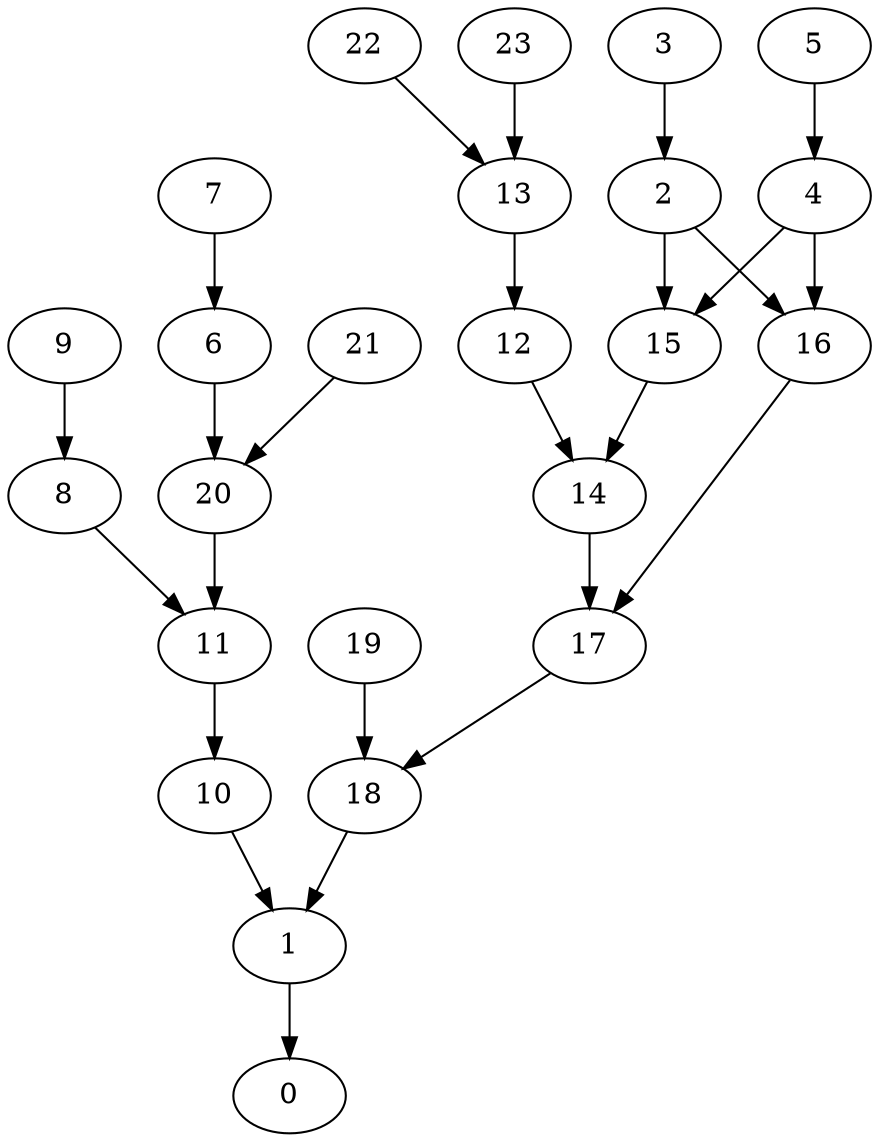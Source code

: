 digraph network {
  1 -> 0;
  3 -> 2;
  5 -> 4;
  7 -> 6;
  9 -> 8;
  11 -> 10;
  13 -> 12;
  12 -> 14;
  15 -> 14;
  2 -> 16;
  4 -> 16;
  14 -> 17;
  16 -> 17;
  17 -> 18;
  19 -> 18;
  21 -> 20;
  6 -> 20;
  20 -> 11;
  8 -> 11;
  18 -> 1;
  10 -> 1;
  22 -> 13;
  23 -> 13;
  2 -> 15;
  4 -> 15;
}
